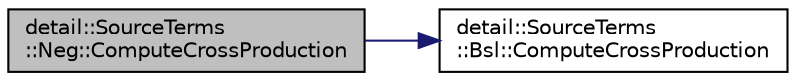 digraph "detail::SourceTerms::Neg::ComputeCrossProduction"
{
 // LATEX_PDF_SIZE
  edge [fontname="Helvetica",fontsize="10",labelfontname="Helvetica",labelfontsize="10"];
  node [fontname="Helvetica",fontsize="10",shape=record];
  rankdir="LR";
  Node1 [label="detail::SourceTerms\l::Neg::ComputeCrossProduction",height=0.2,width=0.4,color="black", fillcolor="grey75", style="filled", fontcolor="black",tooltip=" "];
  Node1 -> Node2 [color="midnightblue",fontsize="10",style="solid",fontname="Helvetica"];
  Node2 [label="detail::SourceTerms\l::Bsl::ComputeCrossProduction",height=0.2,width=0.4,color="black", fillcolor="white", style="filled",URL="$structdetail_1_1SourceTerms_1_1Bsl.html#a76d98761a11a1f2b8fcdb8aa75ef3f10",tooltip=" "];
}
